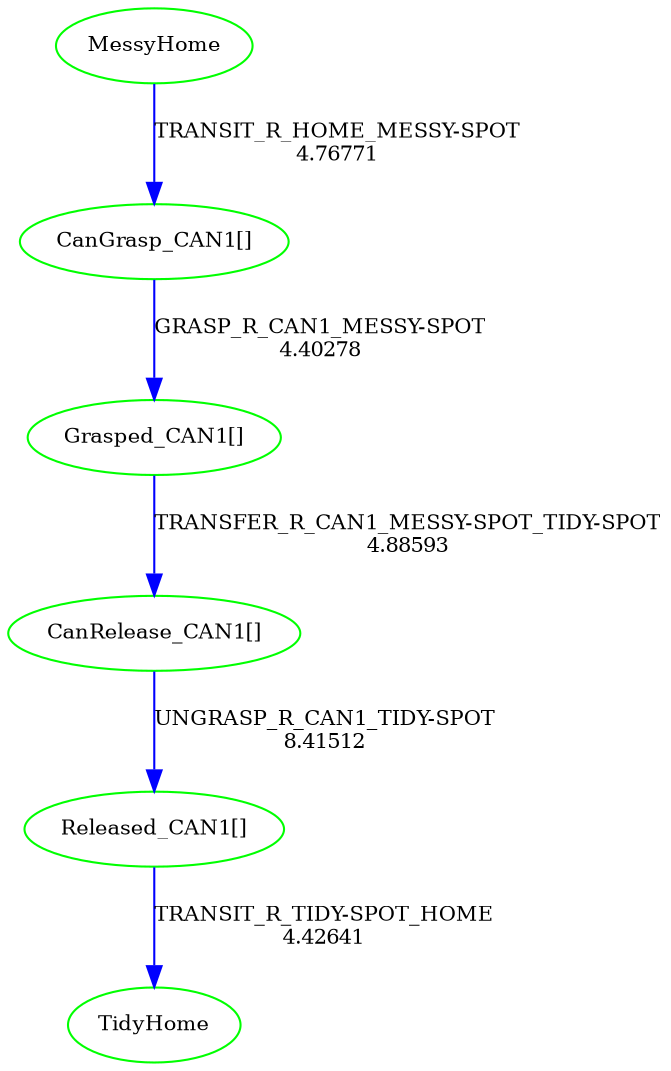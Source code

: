 digraph G {
0[label="MessyHome",fontsize="10",color="green"];
1[label="TidyHome",fontsize="10",color="green"];
2[label="CanGrasp_CAN1[]",fontsize="10",color="green"];
3[label="Grasped_CAN1[]",fontsize="10",color="green"];
4[label="CanRelease_CAN1[]",fontsize="10",color="green"];
5[label="Released_CAN1[]",fontsize="10",color="green"];
0->2 [label="TRANSIT_R_HOME_MESSY-SPOT\n4.76771",fontsize="10",color="blue"];
2->3 [label="GRASP_R_CAN1_MESSY-SPOT\n4.40278",fontsize="10",color="blue"];
3->4 [label="TRANSFER_R_CAN1_MESSY-SPOT_TIDY-SPOT\n4.88593",fontsize="10",color="blue"];
4->5 [label="UNGRASP_R_CAN1_TIDY-SPOT\n8.41512",fontsize="10",color="blue"];
5->1 [label="TRANSIT_R_TIDY-SPOT_HOME\n4.42641",fontsize="10",color="blue"];
}
